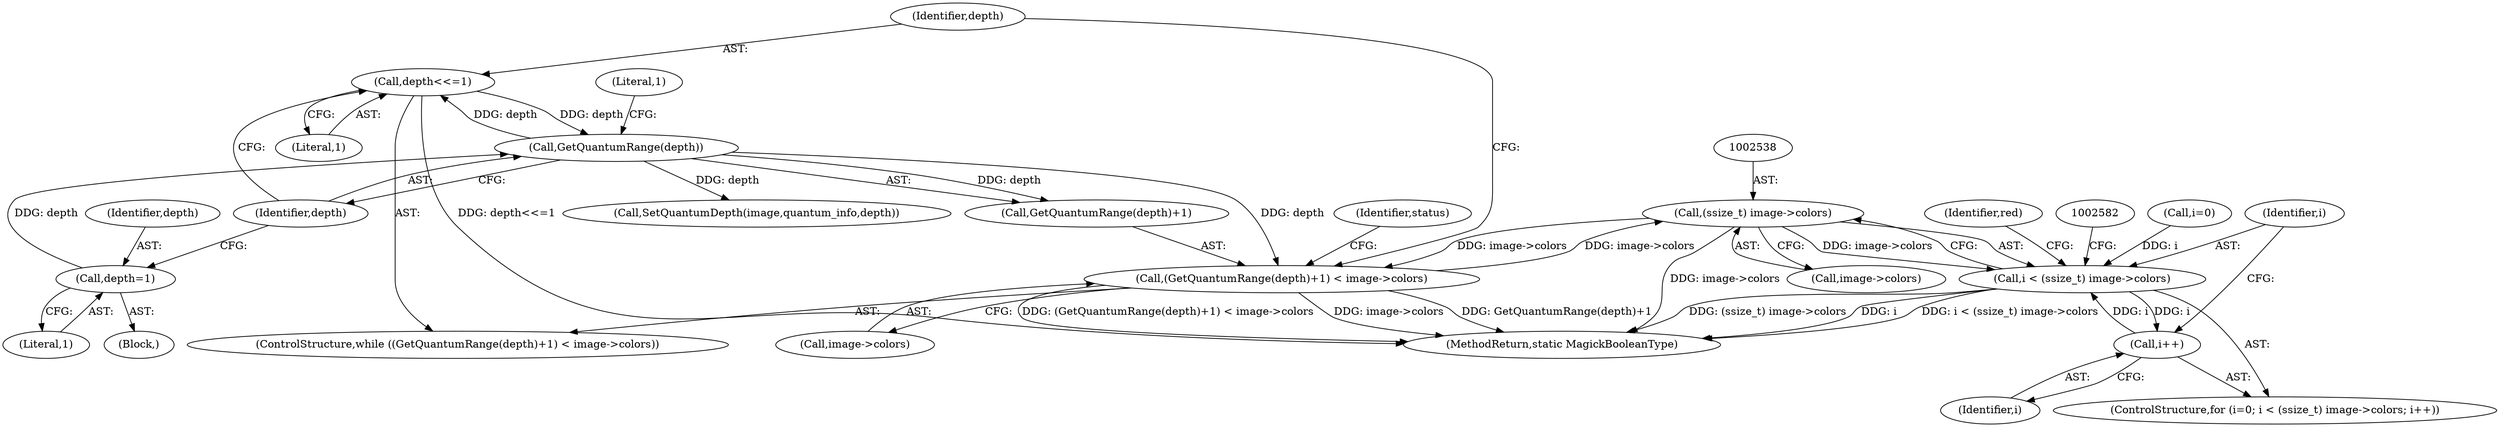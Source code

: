 digraph "0_ImageMagick_f983dcdf9c178e0cbc49608a78713c5669aa1bb5@pointer" {
"1002537" [label="(Call,(ssize_t) image->colors)"];
"1000771" [label="(Call,(GetQuantumRange(depth)+1) < image->colors)"];
"1000773" [label="(Call,GetQuantumRange(depth))"];
"1000779" [label="(Call,depth<<=1)"];
"1000767" [label="(Call,depth=1)"];
"1002537" [label="(Call,(ssize_t) image->colors)"];
"1002535" [label="(Call,i < (ssize_t) image->colors)"];
"1002542" [label="(Call,i++)"];
"1002792" [label="(MethodReturn,static MagickBooleanType)"];
"1000770" [label="(ControlStructure,while ((GetQuantumRange(depth)+1) < image->colors))"];
"1000767" [label="(Call,depth=1)"];
"1000781" [label="(Literal,1)"];
"1000779" [label="(Call,depth<<=1)"];
"1000769" [label="(Literal,1)"];
"1000784" [label="(Call,SetQuantumDepth(image,quantum_info,depth))"];
"1002539" [label="(Call,image->colors)"];
"1000772" [label="(Call,GetQuantumRange(depth)+1)"];
"1002537" [label="(Call,(ssize_t) image->colors)"];
"1000756" [label="(Block,)"];
"1000783" [label="(Identifier,status)"];
"1000774" [label="(Identifier,depth)"];
"1002531" [label="(ControlStructure,for (i=0; i < (ssize_t) image->colors; i++))"];
"1002532" [label="(Call,i=0)"];
"1002547" [label="(Identifier,red)"];
"1000768" [label="(Identifier,depth)"];
"1000780" [label="(Identifier,depth)"];
"1002536" [label="(Identifier,i)"];
"1002535" [label="(Call,i < (ssize_t) image->colors)"];
"1000773" [label="(Call,GetQuantumRange(depth))"];
"1002543" [label="(Identifier,i)"];
"1002542" [label="(Call,i++)"];
"1000771" [label="(Call,(GetQuantumRange(depth)+1) < image->colors)"];
"1000775" [label="(Literal,1)"];
"1000776" [label="(Call,image->colors)"];
"1002537" -> "1002535"  [label="AST: "];
"1002537" -> "1002539"  [label="CFG: "];
"1002538" -> "1002537"  [label="AST: "];
"1002539" -> "1002537"  [label="AST: "];
"1002535" -> "1002537"  [label="CFG: "];
"1002537" -> "1002792"  [label="DDG: image->colors"];
"1002537" -> "1000771"  [label="DDG: image->colors"];
"1002537" -> "1002535"  [label="DDG: image->colors"];
"1000771" -> "1002537"  [label="DDG: image->colors"];
"1000771" -> "1000770"  [label="AST: "];
"1000771" -> "1000776"  [label="CFG: "];
"1000772" -> "1000771"  [label="AST: "];
"1000776" -> "1000771"  [label="AST: "];
"1000780" -> "1000771"  [label="CFG: "];
"1000783" -> "1000771"  [label="CFG: "];
"1000771" -> "1002792"  [label="DDG: image->colors"];
"1000771" -> "1002792"  [label="DDG: GetQuantumRange(depth)+1"];
"1000771" -> "1002792"  [label="DDG: (GetQuantumRange(depth)+1) < image->colors"];
"1000773" -> "1000771"  [label="DDG: depth"];
"1000773" -> "1000772"  [label="AST: "];
"1000773" -> "1000774"  [label="CFG: "];
"1000774" -> "1000773"  [label="AST: "];
"1000775" -> "1000773"  [label="CFG: "];
"1000773" -> "1000772"  [label="DDG: depth"];
"1000779" -> "1000773"  [label="DDG: depth"];
"1000767" -> "1000773"  [label="DDG: depth"];
"1000773" -> "1000779"  [label="DDG: depth"];
"1000773" -> "1000784"  [label="DDG: depth"];
"1000779" -> "1000770"  [label="AST: "];
"1000779" -> "1000781"  [label="CFG: "];
"1000780" -> "1000779"  [label="AST: "];
"1000781" -> "1000779"  [label="AST: "];
"1000774" -> "1000779"  [label="CFG: "];
"1000779" -> "1002792"  [label="DDG: depth<<=1"];
"1000767" -> "1000756"  [label="AST: "];
"1000767" -> "1000769"  [label="CFG: "];
"1000768" -> "1000767"  [label="AST: "];
"1000769" -> "1000767"  [label="AST: "];
"1000774" -> "1000767"  [label="CFG: "];
"1002535" -> "1002531"  [label="AST: "];
"1002536" -> "1002535"  [label="AST: "];
"1002547" -> "1002535"  [label="CFG: "];
"1002582" -> "1002535"  [label="CFG: "];
"1002535" -> "1002792"  [label="DDG: i < (ssize_t) image->colors"];
"1002535" -> "1002792"  [label="DDG: (ssize_t) image->colors"];
"1002535" -> "1002792"  [label="DDG: i"];
"1002542" -> "1002535"  [label="DDG: i"];
"1002532" -> "1002535"  [label="DDG: i"];
"1002535" -> "1002542"  [label="DDG: i"];
"1002542" -> "1002531"  [label="AST: "];
"1002542" -> "1002543"  [label="CFG: "];
"1002543" -> "1002542"  [label="AST: "];
"1002536" -> "1002542"  [label="CFG: "];
}
